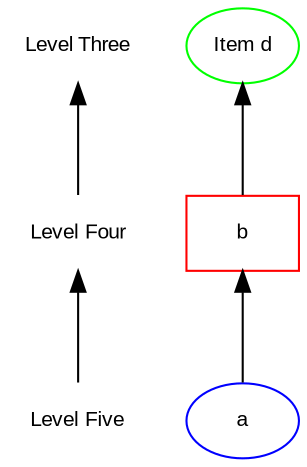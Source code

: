 digraph G {
node [shape=box,fontname="Arial",fontsize="10"];
edge [fontname="Arial",fontsize="8"];
ranksep=.75;
rankdir=BT;
concentrate=true;

node [shape=plaintext,fontname="Arial",fontsize="10"];
{ "Level Five" -> "Level Four" -> "Level Three" }

a [label="a" shape=ellipse color="blue"];
Item_d [label="Item d" shape=ellipse color="green"];
b [label="b" shape=rectangle color="red"];


{ rank = same; "Level Five"; "a"; }
{ rank = same; "Level Four"; "b"; }
{ rank = same; "Level Three"; "Item_d"; }

a -> b;
b -> Item_d;


}
